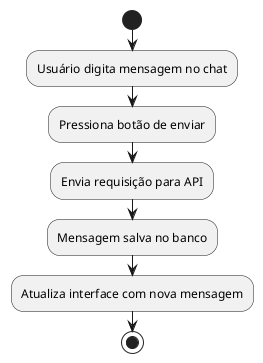 @startuml
start
:Usuário digita mensagem no chat;
:Pressiona botão de enviar;
:Envia requisição para API;
:Mensagem salva no banco;
:Atualiza interface com nova mensagem;
stop
@enduml
